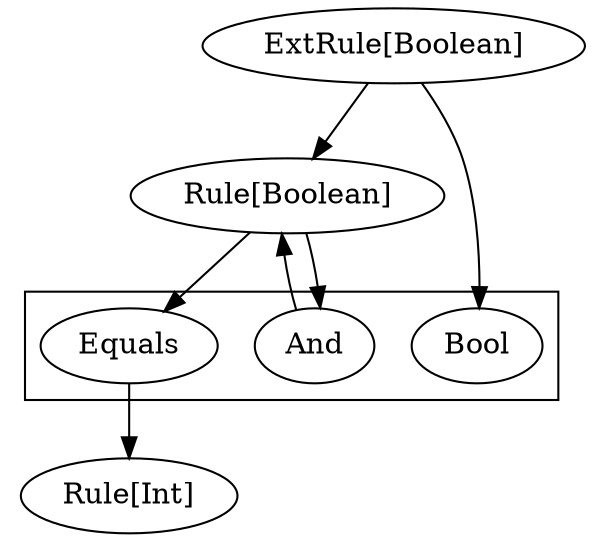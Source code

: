 digraph {
    ExtRuleBool[label="ExtRule[Boolean]" class="operator,disabled"]

    RuleInt[label="Rule[Int]" class="operator,disabled"]
    RuleBool[label="Rule[Boolean]" class="operator"]

    subgraph cluster_foo {
        And[class="disabled"]
        Equals[class="disabled"]
        Bool[class="disabled"]
    }

    ExtRuleBool -> RuleBool[class="relies,disabled"]
    ExtRuleBool -> Bool[class="disabled"]
    Equals -> RuleInt[class="relies,disabled"]
    RuleBool -> And[class="disabled"]
    RuleBool -> Equals[class="disabled"]
    And -> RuleBool[class="relies,disabled"]
}

